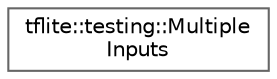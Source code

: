 digraph "Graphical Class Hierarchy"
{
 // LATEX_PDF_SIZE
  bgcolor="transparent";
  edge [fontname=Helvetica,fontsize=10,labelfontname=Helvetica,labelfontsize=10];
  node [fontname=Helvetica,fontsize=10,shape=box,height=0.2,width=0.4];
  rankdir="LR";
  Node0 [id="Node000000",label="tflite::testing::Multiple\lInputs",height=0.2,width=0.4,color="grey40", fillcolor="white", style="filled",URL="$classtflite_1_1testing_1_1_multiple_inputs.html",tooltip=" "];
}
